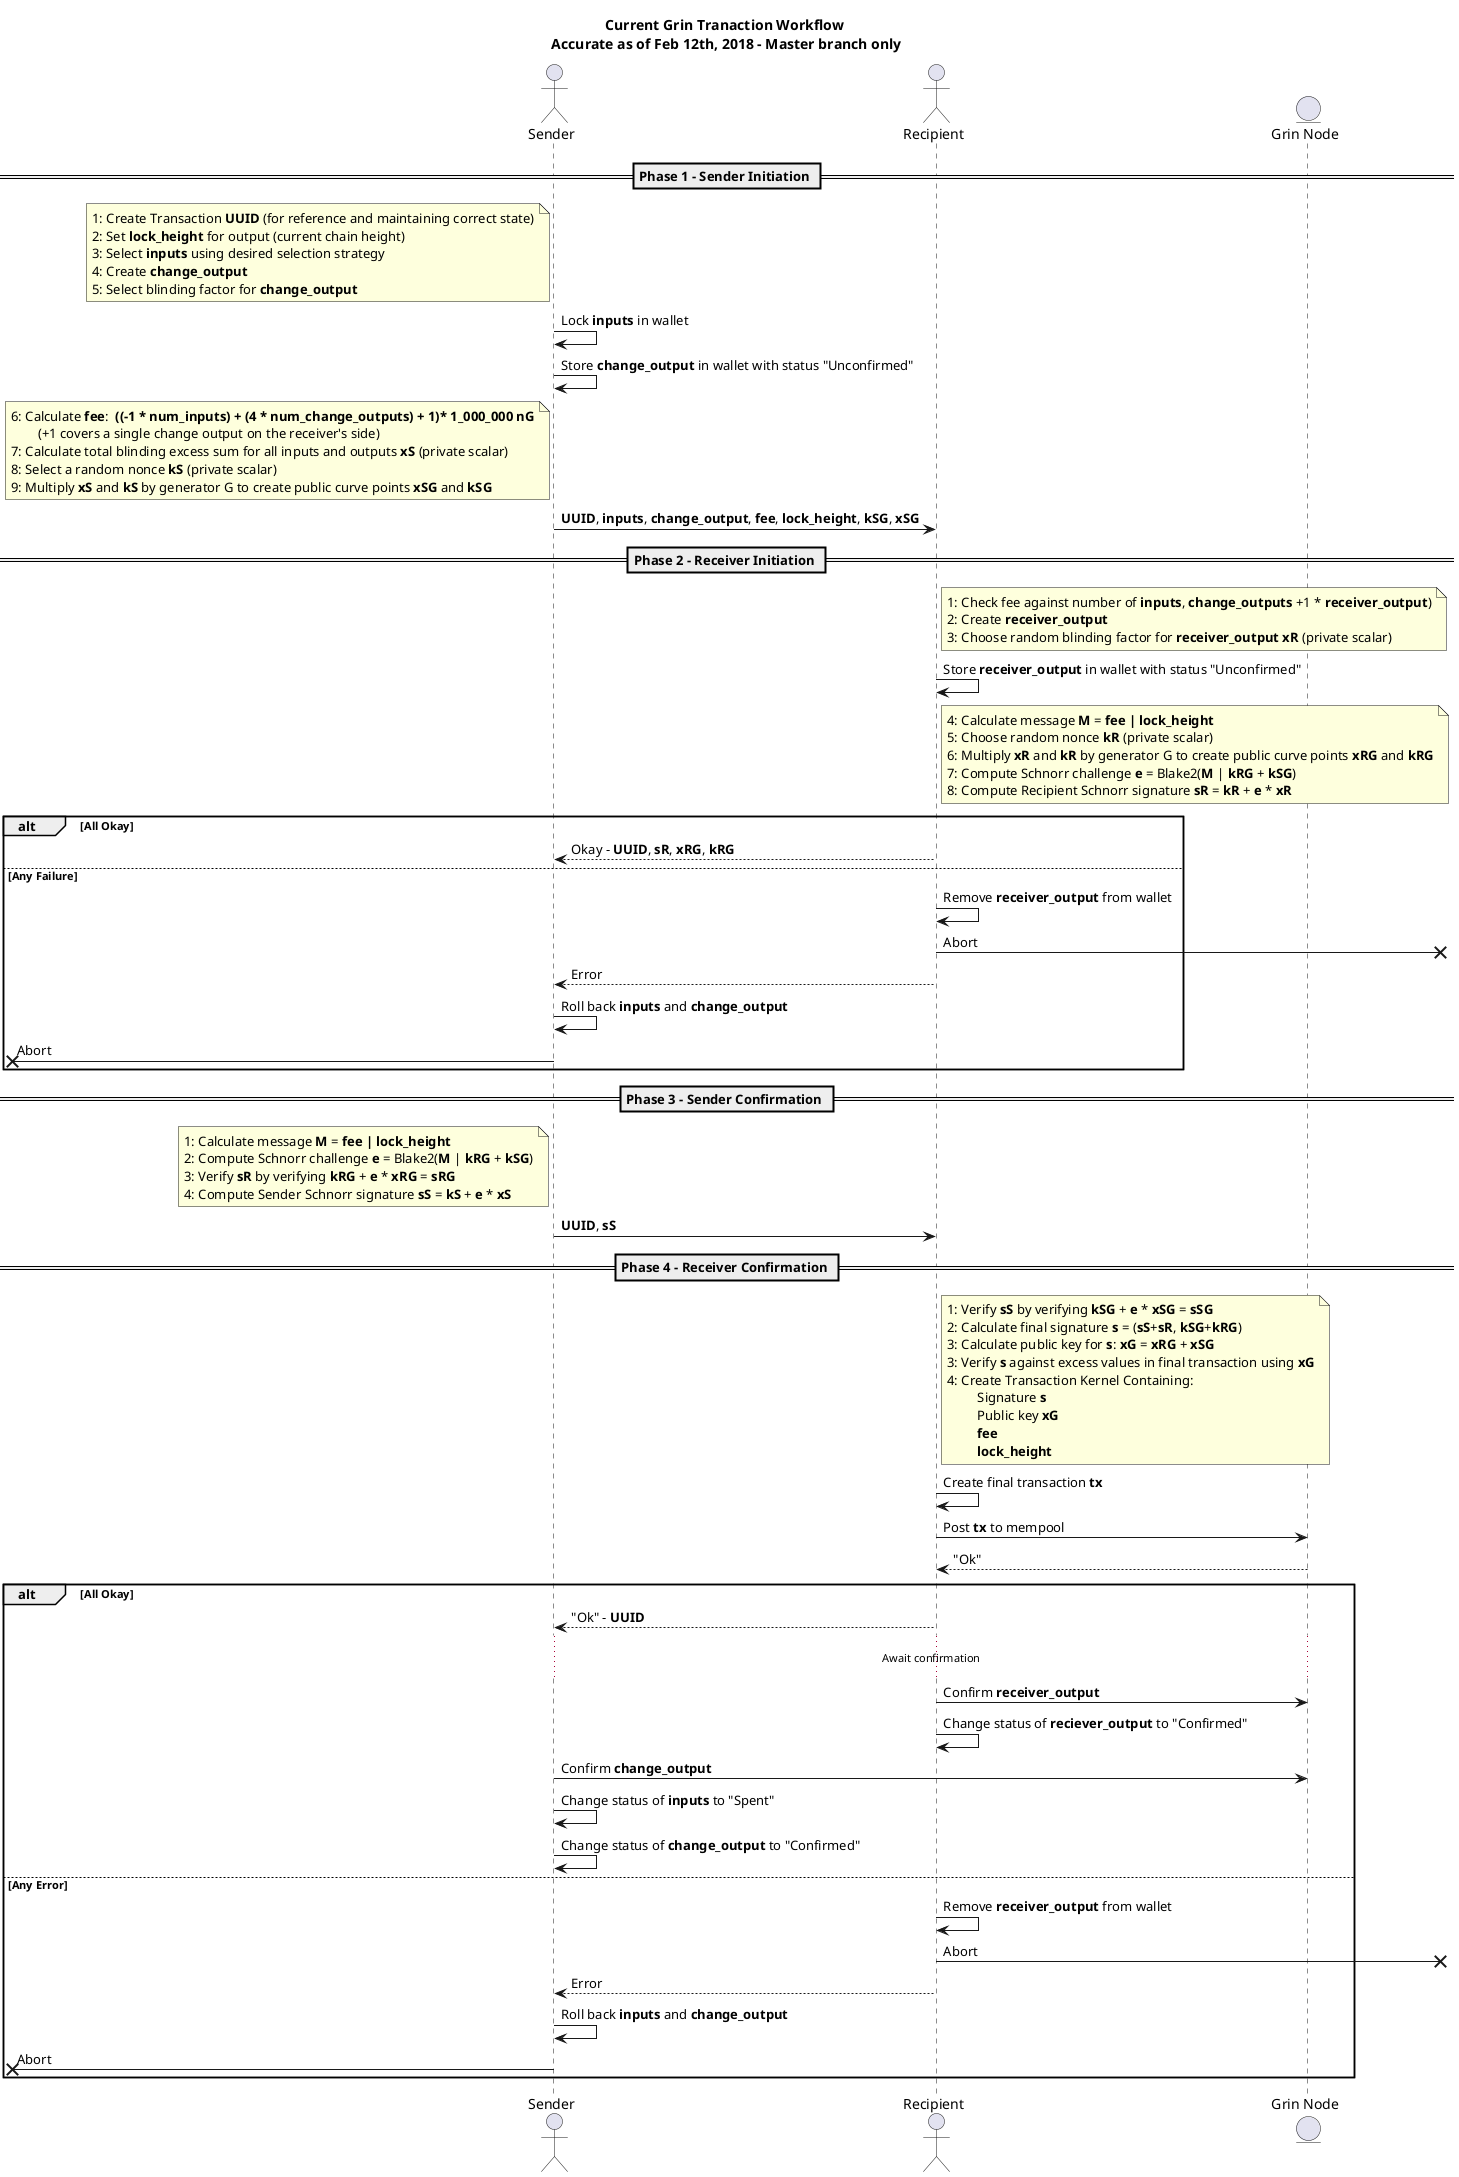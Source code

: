 @startuml grin-transaction

title 
**Current Grin Tranaction Workflow** 
Accurate as of Feb 12th, 2018 - Master branch only
end title

actor "Sender" as sender
actor "Recipient" as recipient
entity "Grin Node" as grin_node

== Phase 1 - Sender Initiation ==

note left of sender
	1: Create Transaction **UUID** (for reference and maintaining correct state)
	2: Set **lock_height** for output (current chain height)
	3: Select **inputs** using desired selection strategy
	4: Create **change_output** 
	5: Select blinding factor for **change_output**
end note
sender -> sender: Lock **inputs** in wallet
sender -> sender: Store **change_output** in wallet with status "Unconfirmed"
note left of sender
	6: Calculate **fee**:  **((-1 * num_inputs) + (4 * num_change_outputs) + 1)* 1_000_000 nG**
		(+1 covers a single change output on the receiver's side)
	7: Calculate total blinding excess sum for all inputs and outputs **xS** (private scalar)
	8: Select a random nonce **kS** (private scalar)
	9: Multiply **xS** and **kS** by generator G to create public curve points **xSG** and **kSG**
end note
sender -> recipient: **UUID**, **inputs**, **change_output**, **fee**, **lock_height**, **kSG**, **xSG** 
== Phase 2 - Receiver Initiation ==
note right of recipient
	1: Check fee against number of **inputs**, **change_outputs** +1 * **receiver_output**)
	2: Create **receiver_output**
	3: Choose random blinding factor for **receiver_output** **xR** (private scalar)
end note
recipient -> recipient: Store **receiver_output** in wallet with status "Unconfirmed"
note right of recipient
	4: Calculate message **M** = **fee | lock_height **
	5: Choose random nonce **kR** (private scalar)
	6: Multiply **xR** and **kR** by generator G to create public curve points **xRG** and **kRG**
	7: Compute Schnorr challenge **e** = Blake2(**M** | **kRG** + **kSG**)
	8: Compute Recipient Schnorr signature **sR** = **kR** + **e** * **xR**
end note
alt All Okay
recipient --> sender: Okay - **UUID**, **sR**, **xRG**, **kRG**
else Any Failure
recipient -> recipient: Remove **receiver_output** from wallet
recipient ->x]: Abort
recipient --> sender: Error
sender -> sender: Roll back **inputs** and **change_output**
[x<- sender: Abort
end
== Phase 3 - Sender Confirmation ==
note left of sender
	1: Calculate message **M** = **fee | lock_height **
	2: Compute Schnorr challenge **e** = Blake2(**M** | **kRG** + **kSG**)
	3: Verify **sR** by verifying **kRG** + **e** * **xRG** = **sRG**
	4: Compute Sender Schnorr signature **sS** = **kS** + **e** * **xS**
end note
sender -> recipient: **UUID**, **sS**
== Phase 4 - Receiver Confirmation ==
note right of recipient
	1: Verify **sS** by verifying **kSG** + **e** * **xSG** = **sSG**
	2: Calculate final signature **s** = (**sS**+**sR**, **kSG**+**kRG**)
	3: Calculate public key for **s**: **xG** = **xRG** + **xSG**
	3: Verify **s** against excess values in final transaction using **xG**
	4: Create Transaction Kernel Containing:
		 Signature **s** 
		 Public key **xG**
		 **fee**
		 **lock_height**
end note
recipient -> recipient: Create final transaction **tx**
recipient -> grin_node: Post **tx** to mempool
grin_node --> recipient: "Ok"
alt All Okay
recipient --> sender: "Ok" - **UUID**
...Await confirmation...
recipient -> grin_node: Confirm **receiver_output**
recipient -> recipient: Change status of **reciever_output** to "Confirmed"
sender -> grin_node: Confirm **change_output**
sender -> sender: Change status of **inputs** to "Spent"
sender -> sender: Change status of **change_output** to "Confirmed"
else Any Error
recipient -> recipient: Remove **receiver_output** from wallet
recipient ->x]: Abort
recipient --> sender: Error
sender -> sender: Roll back **inputs** and **change_output**
[x<- sender: Abort
end


@enduml